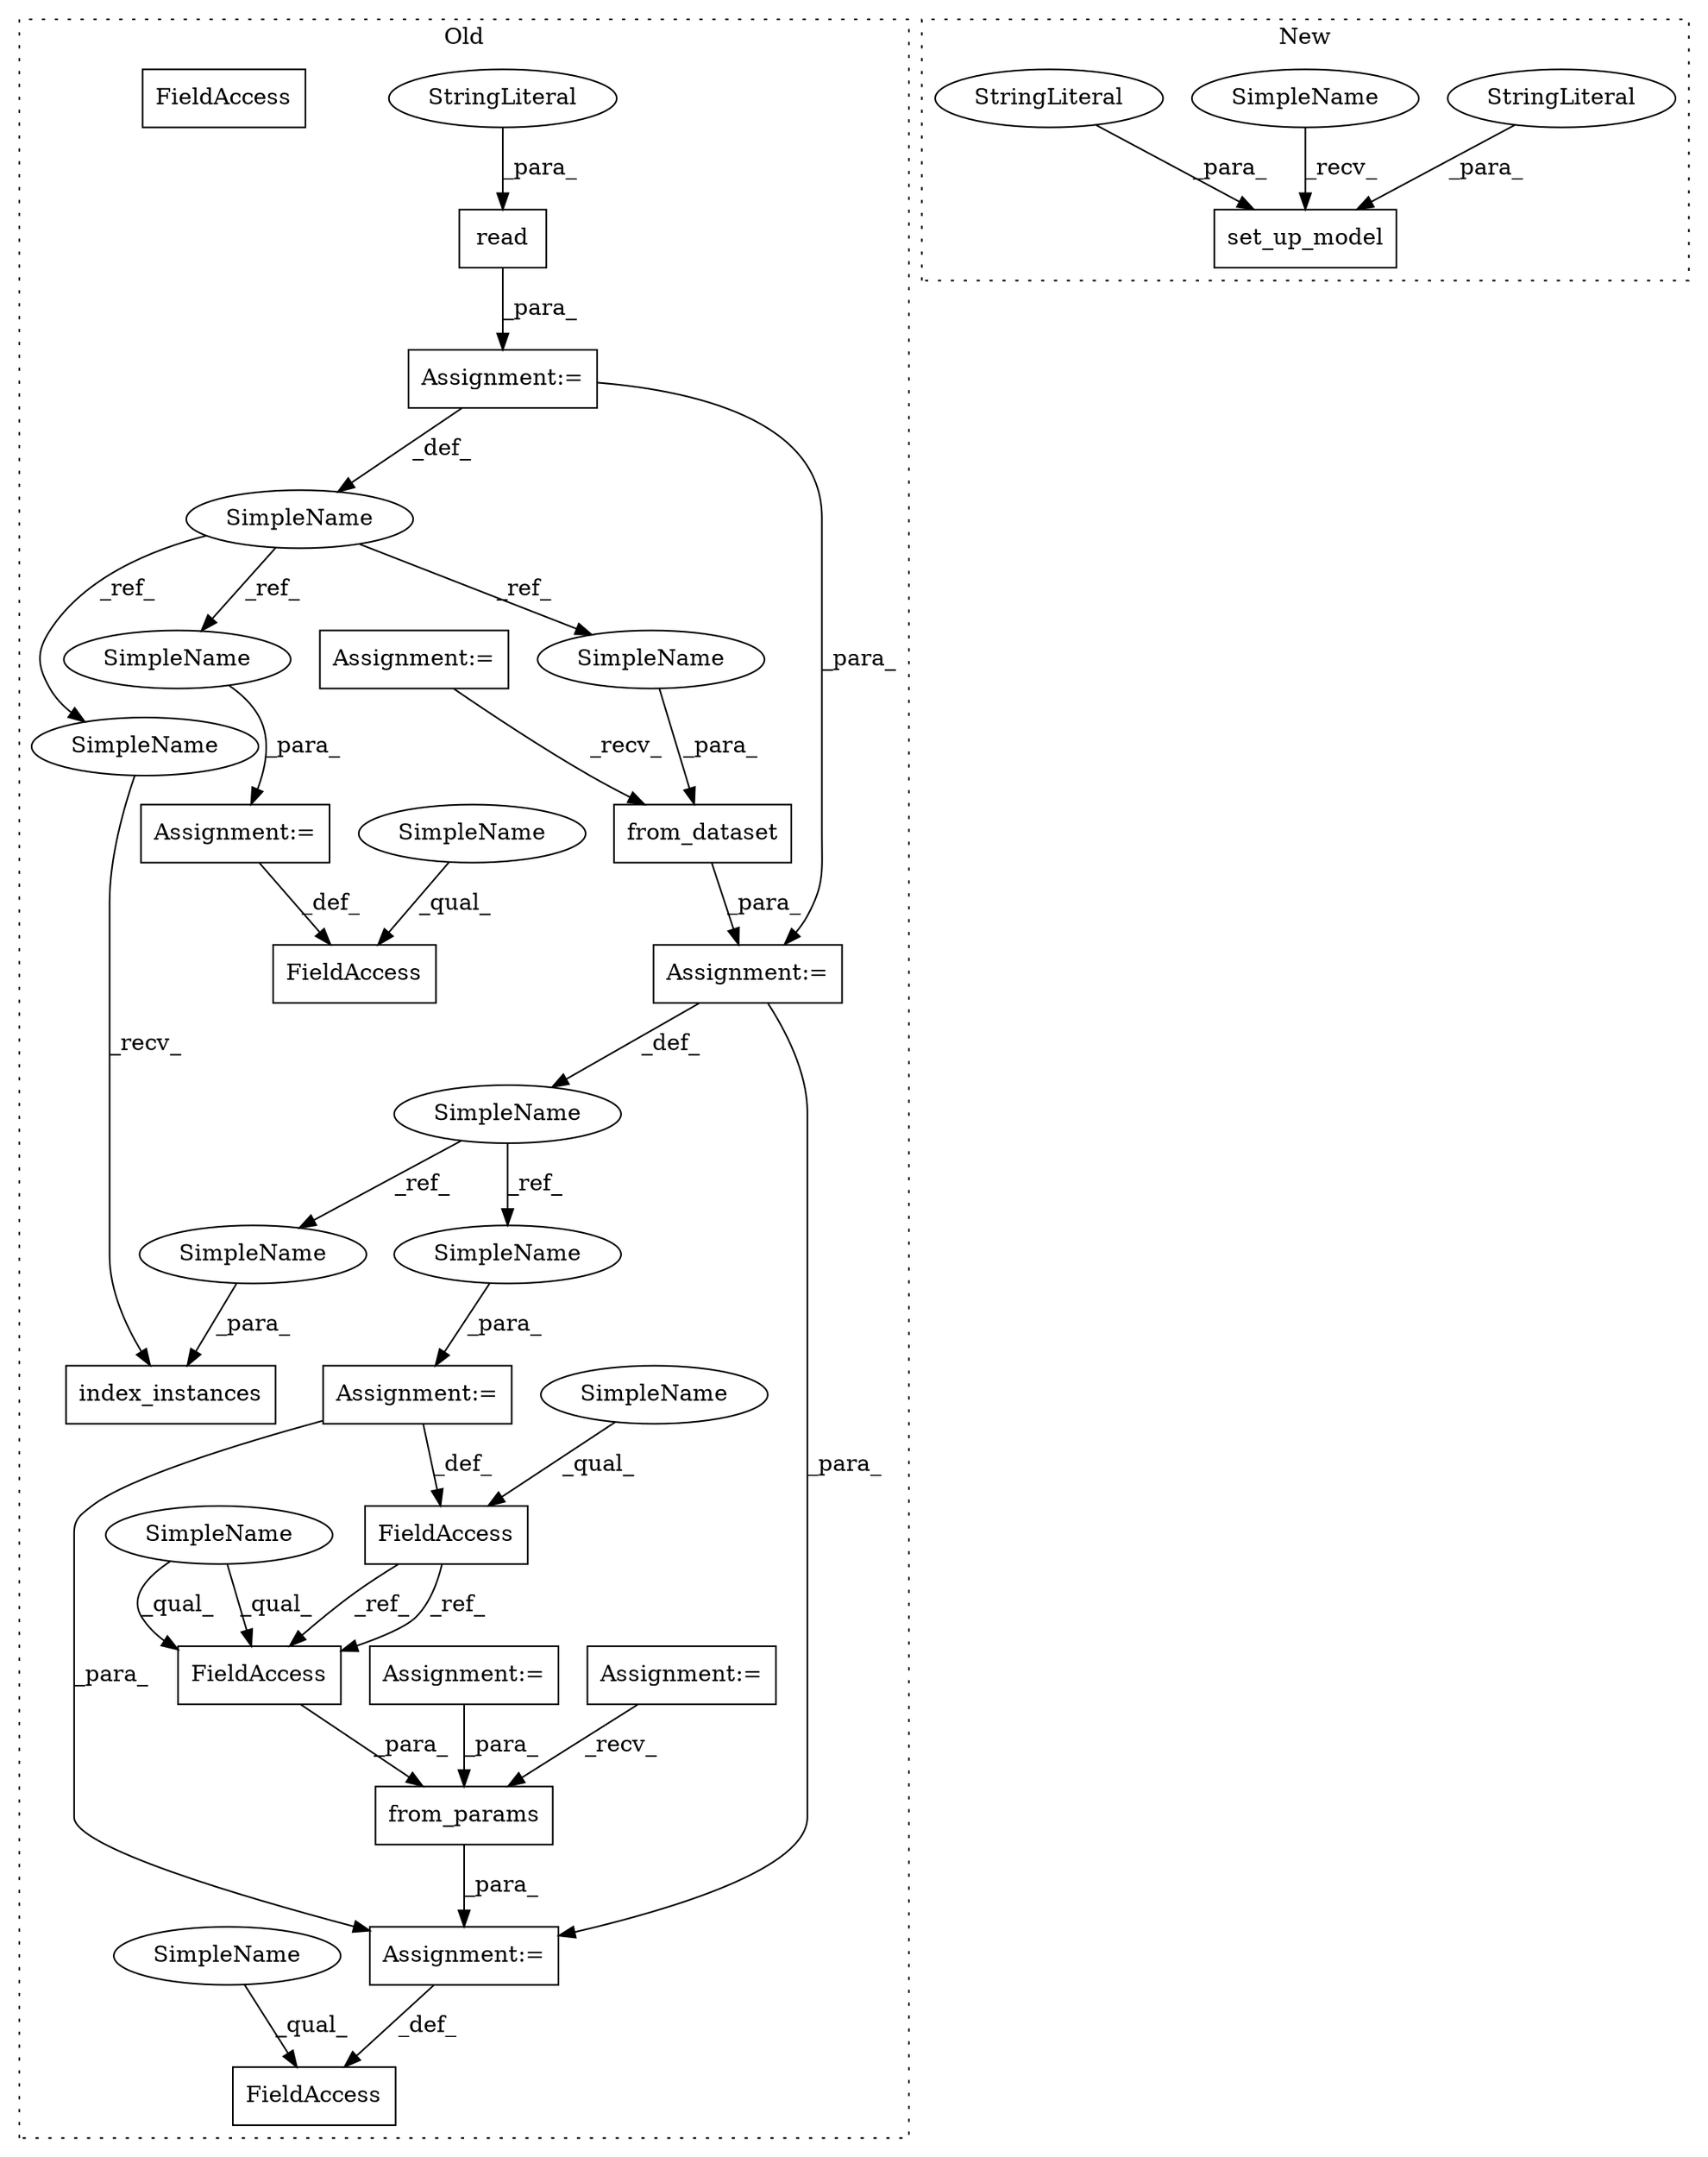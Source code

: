 digraph G {
subgraph cluster0 {
1 [label="index_instances" a="32" s="858,879" l="16,1" shape="box"];
3 [label="from_dataset" a="32" s="801,821" l="13,1" shape="box"];
4 [label="from_params" a="32" s="1134,1163" l="12,1" shape="box"];
5 [label="read" a="32" s="730,777" l="5,1" shape="box"];
6 [label="SimpleName" a="42" s="691" l="7" shape="ellipse"];
7 [label="StringLiteral" a="45" s="735" l="42" shape="ellipse"];
10 [label="FieldAccess" a="22" s="886" l="12" shape="box"];
11 [label="FieldAccess" a="22" s="828" l="10" shape="box"];
12 [label="FieldAccess" a="22" s="1110" l="10" shape="box"];
13 [label="FieldAccess" a="22" s="1146" l="10" shape="box"];
14 [label="SimpleName" a="42" s="784" l="5" shape="ellipse"];
15 [label="Assignment:=" a="7" s="838" l="1" shape="box"];
16 [label="Assignment:=" a="7" s="1120" l="1" shape="box"];
17 [label="Assignment:=" a="7" s="789" l="1" shape="box"];
18 [label="Assignment:=" a="7" s="898" l="1" shape="box"];
19 [label="Assignment:=" a="7" s="698" l="1" shape="box"];
20 [label="Assignment:=" a="7" s="523" l="10" shape="box"];
21 [label="Assignment:=" a="7" s="918" l="1" shape="box"];
22 [label="Assignment:=" a="7" s="543" l="12" shape="box"];
23 [label="FieldAccess" a="22" s="1146" l="10" shape="box"];
24 [label="SimpleName" a="42" s="814" l="7" shape="ellipse"];
25 [label="SimpleName" a="42" s="899" l="7" shape="ellipse"];
26 [label="SimpleName" a="42" s="850" l="7" shape="ellipse"];
27 [label="SimpleName" a="42" s="886" l="4" shape="ellipse"];
28 [label="SimpleName" a="42" s="1146" l="4" shape="ellipse"];
29 [label="SimpleName" a="42" s="828" l="4" shape="ellipse"];
30 [label="SimpleName" a="42" s="1110" l="4" shape="ellipse"];
32 [label="SimpleName" a="42" s="874" l="5" shape="ellipse"];
33 [label="SimpleName" a="42" s="839" l="5" shape="ellipse"];
label = "Old";
style="dotted";
}
subgraph cluster1 {
2 [label="set_up_model" a="32" s="346,448" l="13,1" shape="box"];
8 [label="StringLiteral" a="45" s="406" l="42" shape="ellipse"];
9 [label="StringLiteral" a="45" s="359" l="46" shape="ellipse"];
31 [label="SimpleName" a="42" s="341" l="4" shape="ellipse"];
label = "New";
style="dotted";
}
3 -> 17 [label="_para_"];
4 -> 16 [label="_para_"];
5 -> 19 [label="_para_"];
6 -> 25 [label="_ref_"];
6 -> 26 [label="_ref_"];
6 -> 24 [label="_ref_"];
7 -> 5 [label="_para_"];
8 -> 2 [label="_para_"];
9 -> 2 [label="_para_"];
11 -> 23 [label="_ref_"];
11 -> 23 [label="_ref_"];
14 -> 33 [label="_ref_"];
14 -> 32 [label="_ref_"];
15 -> 11 [label="_def_"];
15 -> 16 [label="_para_"];
16 -> 12 [label="_def_"];
17 -> 16 [label="_para_"];
17 -> 14 [label="_def_"];
18 -> 10 [label="_def_"];
19 -> 17 [label="_para_"];
19 -> 6 [label="_def_"];
20 -> 3 [label="_recv_"];
21 -> 4 [label="_para_"];
22 -> 4 [label="_recv_"];
23 -> 4 [label="_para_"];
24 -> 3 [label="_para_"];
25 -> 18 [label="_para_"];
26 -> 1 [label="_recv_"];
27 -> 10 [label="_qual_"];
28 -> 23 [label="_qual_"];
28 -> 23 [label="_qual_"];
29 -> 11 [label="_qual_"];
30 -> 12 [label="_qual_"];
31 -> 2 [label="_recv_"];
32 -> 1 [label="_para_"];
33 -> 15 [label="_para_"];
}